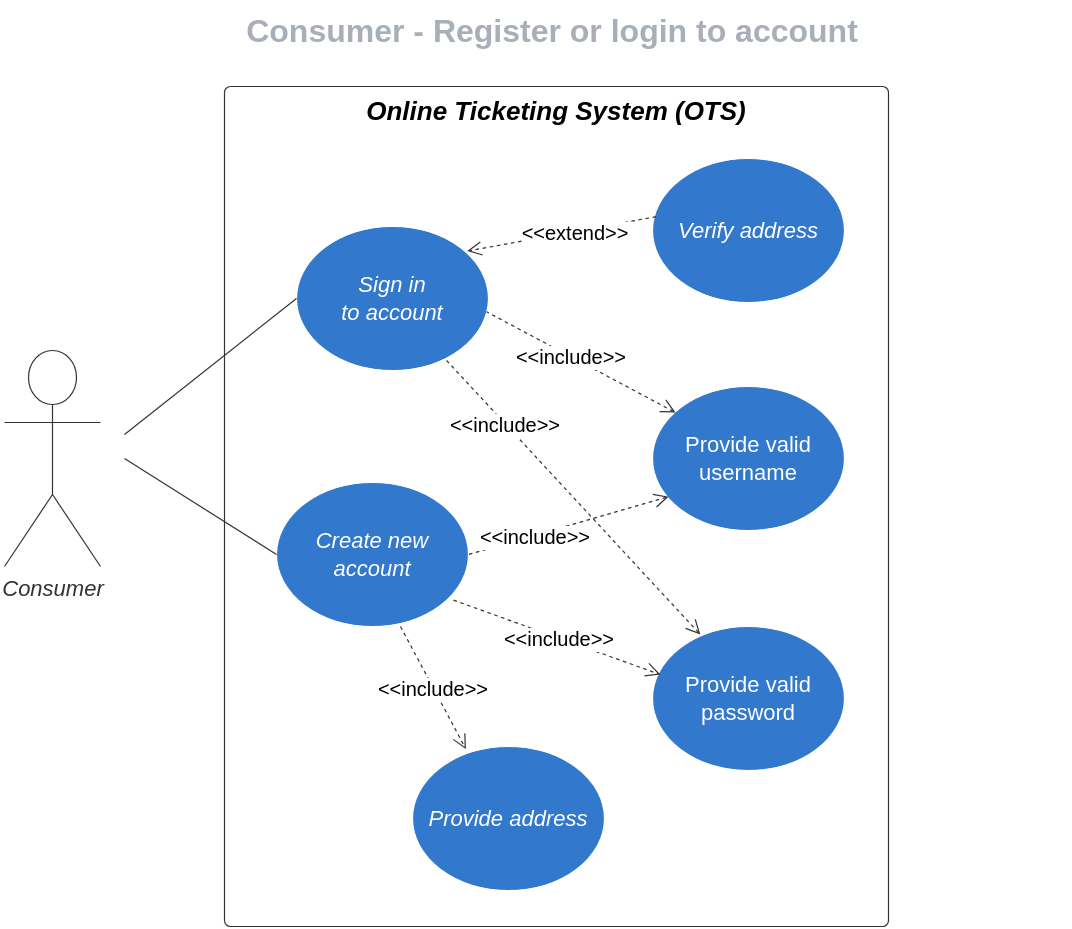 <mxfile version="12.8.4" type="github" pages="3"><diagram id="ep4GXjisRfHK_vgKuoRm" name="Consumer - Register or login to account"><mxGraphModel dx="1186" dy="764" grid="1" gridSize="10" guides="1" tooltips="1" connect="1" arrows="1" fold="1" page="1" pageScale="1" pageWidth="827" pageHeight="1169" math="0" shadow="0"><root><mxCell id="0"/><mxCell id="1" parent="0"/><mxCell id="VAb5-juboVaMqVpaKieZ-1" value="Online Ticketing System (OTS)" style="html=1;whiteSpace=wrap;container=1;fontSize=13;fontColor=#000000;fontStyle=3;spacing=0;verticalAlign=top;strokeColor=#333333;strokeOpacity=100;fillOpacity=0;rounded=1;absoluteArcSize=1;arcSize=6;fillColor=#000000;strokeWidth=0.6;" parent="1" vertex="1"><mxGeometry x="242" y="150" width="332" height="420" as="geometry"><mxRectangle x="230" y="165" width="220" height="20" as="alternateBounds"/></mxGeometry></mxCell><mxCell id="VAb5-juboVaMqVpaKieZ-2" value="Consumer" style="html=1;whiteSpace=wrap;shape=umlActor;labelPosition=center;verticalLabelPosition=bottom;verticalAlign=top;whiteSpace=nowrap;fontSize=11;fontColor=#333333;fontStyle=2;spacing=0;strokeColor=#333333;strokeOpacity=100;rounded=1;absoluteArcSize=1;arcSize=6;fillColor=#ffffff;strokeWidth=0.6;" parent="1" vertex="1"><mxGeometry x="132" y="282" width="48" height="108" as="geometry"/></mxCell><mxCell id="VAb5-juboVaMqVpaKieZ-3" value="Sign in &lt;br&gt;to account" style="html=1;whiteSpace=wrap;shape=ellipse;fontSize=11;fontColor=#ffffff;fontStyle=2;align=center;spacing=0;verticalAlign=middle;strokeColor=#ffffff;strokeOpacity=100;fillOpacity=100;rounded=1;absoluteArcSize=1;arcSize=6;fillColor=#3278cc;strokeWidth=0.6;" parent="1" vertex="1"><mxGeometry x="278" y="220" width="96" height="72" as="geometry"/></mxCell><mxCell id="VAb5-juboVaMqVpaKieZ-4" value="Create new &lt;br&gt;account" style="html=1;whiteSpace=wrap;shape=ellipse;fontSize=11;fontColor=#ffffff;fontStyle=2;align=center;spacing=0;verticalAlign=middle;strokeColor=#ffffff;strokeOpacity=100;fillOpacity=100;rounded=1;absoluteArcSize=1;arcSize=6;fillColor=#3278cc;strokeWidth=0.6;" parent="1" vertex="1"><mxGeometry x="268" y="348" width="96" height="72" as="geometry"/></mxCell><mxCell id="VAb5-juboVaMqVpaKieZ-5" value="Provide address" style="html=1;whiteSpace=wrap;shape=ellipse;fontSize=11;fontColor=#ffffff;fontStyle=2;align=center;spacing=0;verticalAlign=middle;strokeColor=#ffffff;strokeOpacity=100;fillOpacity=100;rounded=1;absoluteArcSize=1;arcSize=6;fillColor=#3278cc;strokeWidth=0.6;" parent="1" vertex="1"><mxGeometry x="336" y="480" width="96" height="72" as="geometry"/></mxCell><mxCell id="VAb5-juboVaMqVpaKieZ-6" value="Provide valid username" style="html=1;whiteSpace=wrap;shape=ellipse;fontSize=11;fontColor=#ffffff;align=center;spacing=0;verticalAlign=middle;strokeColor=#ffffff;strokeOpacity=100;fillOpacity=100;rounded=1;absoluteArcSize=1;arcSize=6;fillColor=#3278cc;strokeWidth=0.6;" parent="1" vertex="1"><mxGeometry x="456" y="300" width="96" height="72" as="geometry"/></mxCell><mxCell id="VAb5-juboVaMqVpaKieZ-7" value="" style="html=1;jettySize=18;fontSize=11;strokeColor=#333333;strokeOpacity=100;strokeWidth=0.6;rounded=1;arcSize=10;startArrow=none;;endArrow=none;;entryX=-0.003;entryY=0.5;entryPerimeter=1;" parent="1" target="VAb5-juboVaMqVpaKieZ-3" edge="1"><mxGeometry width="100" height="100" relative="1" as="geometry"><mxPoint x="192" y="324" as="sourcePoint"/></mxGeometry></mxCell><mxCell id="VAb5-juboVaMqVpaKieZ-8" value="" style="html=1;jettySize=18;fontSize=11;strokeColor=#333333;strokeOpacity=100;strokeWidth=0.6;rounded=1;arcSize=10;startArrow=none;;endArrow=none;;entryX=-0.003;entryY=0.5;entryPerimeter=1;" parent="1" target="VAb5-juboVaMqVpaKieZ-4" edge="1"><mxGeometry width="100" height="100" relative="1" as="geometry"><mxPoint x="192" y="336" as="sourcePoint"/></mxGeometry></mxCell><mxCell id="VAb5-juboVaMqVpaKieZ-9" value="" style="html=1;jettySize=18;fontSize=11;strokeColor=#333333;strokeOpacity=100;dashed=1;strokeWidth=0.6;rounded=1;arcSize=10;startArrow=open;;endArrow=none;;exitX=0.084;exitY=0.765;exitPerimeter=0;entryX=1.003;entryY=0.5;entryPerimeter=1;exitDx=0;exitDy=0;" parent="1" source="VAb5-juboVaMqVpaKieZ-6" target="VAb5-juboVaMqVpaKieZ-4" edge="1"><mxGeometry width="100" height="100" relative="1" as="geometry"/></mxCell><mxCell id="VAb5-juboVaMqVpaKieZ-10" value="&amp;lt;&amp;lt;include&amp;gt;&amp;gt;" style="text;html=1;resizable=0;labelBackgroundColor=#ffffff;align=center;verticalAlign=middle;fontSize=10;" parent="VAb5-juboVaMqVpaKieZ-9" vertex="1"><mxGeometry x="0.357" relative="1" as="geometry"/></mxCell><mxCell id="VAb5-juboVaMqVpaKieZ-11" value="Consumer - Register or login to account" style="html=1;whiteSpace=wrap;;fontSize=16;fontColor=#a9afb8;fontStyle=1;align=center;spacingLeft=5.628;spacingRight=9.38;spacingTop=2.68;spacing=4;strokeOpacity=0;fillOpacity=0;rounded=1;absoluteArcSize=1;arcSize=9.6;fillColor=#ffffff;strokeWidth=1.2;" parent="1" vertex="1"><mxGeometry x="152" y="108" width="512" height="25" as="geometry"/></mxCell><mxCell id="VAb5-juboVaMqVpaKieZ-12" value="" style="html=1;whiteSpace=wrap;;fontSize=11;align=center;spacingLeft=5.628;spacingRight=9.38;spacingTop=2.68;spacing=4;strokeOpacity=0;fillOpacity=0;rounded=1;absoluteArcSize=1;arcSize=9.6;fillColor=#ffffff;strokeWidth=1.2;" parent="1" vertex="1"><mxGeometry x="152" y="133" width="512" height="11" as="geometry"/></mxCell><mxCell id="VAb5-juboVaMqVpaKieZ-13" value="Provide valid password" style="html=1;whiteSpace=wrap;shape=ellipse;fontSize=11;fontColor=#ffffff;spacing=0;strokeColor=#ffffff;strokeOpacity=100;fillOpacity=100;rounded=1;absoluteArcSize=1;arcSize=9.6;fillColor=#3278cc;strokeWidth=0.6;" parent="1" vertex="1"><mxGeometry x="456" y="420" width="96" height="72" as="geometry"/></mxCell><mxCell id="VAb5-juboVaMqVpaKieZ-14" value="" style="html=1;jettySize=18;fontSize=11;strokeColor=#333333;strokeOpacity=100;dashed=1;strokeWidth=0.6;rounded=1;arcSize=10;startArrow=none;;endArrow=open;;exitX=0.922;exitY=0.817;exitPerimeter=0;entryX=0.041;entryY=0.334;entryPerimeter=0;entryDx=0;entryDy=0;exitDx=0;exitDy=0;" parent="1" source="VAb5-juboVaMqVpaKieZ-4" target="VAb5-juboVaMqVpaKieZ-13" edge="1"><mxGeometry width="100" height="100" relative="1" as="geometry"/></mxCell><mxCell id="VAb5-juboVaMqVpaKieZ-15" value="&amp;lt;&amp;lt;include&amp;gt;&amp;gt;" style="text;html=1;resizable=0;labelBackgroundColor=#ffffff;align=center;verticalAlign=middle;fontSize=10;" parent="VAb5-juboVaMqVpaKieZ-14" vertex="1"><mxGeometry relative="1" as="geometry"/></mxCell><mxCell id="VAb5-juboVaMqVpaKieZ-16" value="" style="html=1;jettySize=18;fontSize=11;strokeColor=#333333;strokeOpacity=100;dashed=1;strokeWidth=0.6;rounded=1;arcSize=10;startArrow=none;;endArrow=open;;entryX=0.278;entryY=0.018;entryPerimeter=0;entryDx=0;entryDy=0;" parent="1" target="VAb5-juboVaMqVpaKieZ-5" edge="1"><mxGeometry width="100" height="100" relative="1" as="geometry"><mxPoint x="330" y="420" as="sourcePoint"/></mxGeometry></mxCell><mxCell id="VAb5-juboVaMqVpaKieZ-17" value="&amp;lt;&amp;lt;include&amp;gt;&amp;gt;" style="text;html=1;resizable=0;labelBackgroundColor=#ffffff;align=center;verticalAlign=middle;fontSize=10;" parent="VAb5-juboVaMqVpaKieZ-16" vertex="1"><mxGeometry relative="1" as="geometry"/></mxCell><mxCell id="VAb5-juboVaMqVpaKieZ-18" value="" style="html=1;jettySize=18;fontSize=11;strokeColor=#333333;strokeOpacity=100;dashed=1;strokeWidth=0.6;rounded=1;arcSize=10;startArrow=open;;endArrow=none;;exitX=0.12;exitY=0.181;exitPerimeter=0;entryX=0.99;entryY=0.592;entryPerimeter=0;exitDx=0;exitDy=0;entryDx=0;entryDy=0;" parent="1" source="VAb5-juboVaMqVpaKieZ-6" target="VAb5-juboVaMqVpaKieZ-3" edge="1"><mxGeometry width="100" height="100" relative="1" as="geometry"/></mxCell><mxCell id="VAb5-juboVaMqVpaKieZ-19" value="&amp;lt;&amp;lt;include&amp;gt;&amp;gt;" style="text;html=1;resizable=0;labelBackgroundColor=#ffffff;align=center;verticalAlign=middle;fontSize=10;" parent="VAb5-juboVaMqVpaKieZ-18" vertex="1"><mxGeometry x="0.125" relative="1" as="geometry"/></mxCell><mxCell id="VAb5-juboVaMqVpaKieZ-20" value="" style="html=1;jettySize=18;fontSize=11;strokeColor=#333333;strokeOpacity=100;dashed=1;strokeWidth=0.6;rounded=1;arcSize=10;startArrow=open;;endArrow=none;;exitX=0.249;exitY=0.056;exitPerimeter=0;entryX=0.767;entryY=0.909;entryPerimeter=0;exitDx=0;exitDy=0;entryDx=0;entryDy=0;" parent="1" source="VAb5-juboVaMqVpaKieZ-13" target="VAb5-juboVaMqVpaKieZ-3" edge="1"><mxGeometry width="100" height="100" relative="1" as="geometry"/></mxCell><mxCell id="VAb5-juboVaMqVpaKieZ-21" value="&amp;lt;&amp;lt;include&amp;gt;&amp;gt;" style="text;html=1;resizable=0;labelBackgroundColor=#ffffff;align=center;verticalAlign=middle;fontSize=10;" parent="VAb5-juboVaMqVpaKieZ-20" vertex="1"><mxGeometry x="0.526" relative="1" as="geometry"/></mxCell><mxCell id="VAb5-juboVaMqVpaKieZ-22" value="Verify address" style="html=1;whiteSpace=wrap;shape=ellipse;fontSize=11;fontColor=#ffffff;fontStyle=2;align=center;spacing=0;verticalAlign=middle;strokeColor=#ffffff;strokeOpacity=100;fillOpacity=100;rounded=1;absoluteArcSize=1;arcSize=6;fillColor=#3278cc;strokeWidth=0.6;" parent="1" vertex="1"><mxGeometry x="456" y="186" width="96" height="72" as="geometry"/></mxCell><mxCell id="VAb5-juboVaMqVpaKieZ-23" value="" style="html=1;jettySize=18;fontSize=11;strokeColor=#333333;strokeOpacity=100;dashed=1;strokeWidth=0.6;rounded=1;arcSize=10;startArrow=none;;endArrow=open;;entryX=0.889;entryY=0.171;entryPerimeter=0;entryDx=0;entryDy=0;exitX=0.019;exitY=0.404;exitDx=0;exitDy=0;exitPerimeter=0;" parent="1" source="VAb5-juboVaMqVpaKieZ-22" target="VAb5-juboVaMqVpaKieZ-3" edge="1"><mxGeometry width="100" height="100" relative="1" as="geometry"><mxPoint x="456" y="212" as="sourcePoint"/></mxGeometry></mxCell><mxCell id="VAb5-juboVaMqVpaKieZ-24" value="&amp;lt;&amp;lt;extend&amp;gt;&amp;gt;" style="text;html=1;resizable=0;labelBackgroundColor=#ffffff;align=center;verticalAlign=middle;fontSize=10;" parent="VAb5-juboVaMqVpaKieZ-23" vertex="1"><mxGeometry x="-0.125" relative="1" as="geometry"/></mxCell></root></mxGraphModel></diagram><diagram id="UYZbQLfupx8sBC_aytdF" name="Consumer - View list of shows"><mxGraphModel dx="1186" dy="764" grid="1" gridSize="10" guides="1" tooltips="1" connect="1" arrows="1" fold="1" page="1" pageScale="1" pageWidth="827" pageHeight="1169" math="0" shadow="0"><root><mxCell id="f_f85VDph8Gd2Aj1T1y7-0"/><mxCell id="f_f85VDph8Gd2Aj1T1y7-1" parent="f_f85VDph8Gd2Aj1T1y7-0"/><mxCell id="jLDb9U_fpvNs3R30799g-0" value="Online Ticketing System (OTS)" style="html=1;whiteSpace=wrap;container=1;fontSize=13;fontColor=#000000;fontStyle=3;spacing=0;verticalAlign=top;strokeColor=#333333;strokeOpacity=100;fillOpacity=0;rounded=1;absoluteArcSize=1;arcSize=6;fillColor=#000000;strokeWidth=0.6;" vertex="1" parent="f_f85VDph8Gd2Aj1T1y7-1"><mxGeometry x="242" y="156" width="332" height="300" as="geometry"/></mxCell><mxCell id="jLDb9U_fpvNs3R30799g-1" value="Consumer" style="html=1;whiteSpace=wrap;shape=umlActor;labelPosition=center;verticalLabelPosition=bottom;verticalAlign=top;whiteSpace=nowrap;fontSize=11;fontColor=#333333;fontStyle=2;spacing=0;strokeColor=#333333;strokeOpacity=100;rounded=1;absoluteArcSize=1;arcSize=6;fillColor=#ffffff;strokeWidth=0.6;" vertex="1" parent="f_f85VDph8Gd2Aj1T1y7-1"><mxGeometry x="132" y="282" width="48" height="108" as="geometry"/></mxCell><mxCell id="jLDb9U_fpvNs3R30799g-2" value="View list of shows" style="html=1;whiteSpace=wrap;shape=ellipse;fontSize=11;fontColor=#ffffff;fontStyle=2;align=center;spacing=0;verticalAlign=middle;strokeColor=#ffffff;strokeOpacity=100;fillOpacity=100;rounded=1;absoluteArcSize=1;arcSize=6;fillColor=#3278cc;strokeWidth=0.6;" vertex="1" parent="f_f85VDph8Gd2Aj1T1y7-1"><mxGeometry x="276" y="288" width="96" height="72" as="geometry"/></mxCell><mxCell id="jLDb9U_fpvNs3R30799g-3" value="Filter shows by&lt;br&gt;date range" style="html=1;whiteSpace=wrap;shape=ellipse;fontSize=11;fontColor=#ffffff;align=center;spacing=0;verticalAlign=middle;strokeColor=#ffffff;strokeOpacity=100;fillOpacity=100;rounded=1;absoluteArcSize=1;arcSize=6;fillColor=#3278cc;strokeWidth=0.6;" vertex="1" parent="f_f85VDph8Gd2Aj1T1y7-1"><mxGeometry x="456" y="220" width="96" height="72" as="geometry"/></mxCell><mxCell id="jLDb9U_fpvNs3R30799g-4" value="" style="html=1;jettySize=18;fontSize=11;strokeColor=#333333;strokeOpacity=100;strokeWidth=0.6;rounded=1;arcSize=10;startArrow=none;;endArrow=none;;entryX=-0.003;entryY=0.5;entryPerimeter=1;" edge="1" parent="f_f85VDph8Gd2Aj1T1y7-1" target="jLDb9U_fpvNs3R30799g-2"><mxGeometry width="100" height="100" relative="1" as="geometry"><mxPoint x="192" y="324" as="sourcePoint"/></mxGeometry></mxCell><mxCell id="jLDb9U_fpvNs3R30799g-5" value="Consumer - View list of shows" style="html=1;whiteSpace=wrap;;fontSize=16;fontColor=#a9afb8;fontStyle=1;align=center;spacingLeft=5.628;spacingRight=9.38;spacingTop=2.68;spacing=4;strokeOpacity=0;fillOpacity=0;rounded=1;absoluteArcSize=1;arcSize=9.6;fillColor=#ffffff;strokeWidth=1.2;" vertex="1" parent="f_f85VDph8Gd2Aj1T1y7-1"><mxGeometry x="152" y="108" width="512" height="25" as="geometry"/></mxCell><mxCell id="jLDb9U_fpvNs3R30799g-6" value="" style="html=1;whiteSpace=wrap;;fontSize=11;align=center;spacingLeft=5.628;spacingRight=9.38;spacingTop=2.68;spacing=4;strokeOpacity=0;fillOpacity=0;rounded=1;absoluteArcSize=1;arcSize=9.6;fillColor=#ffffff;strokeWidth=1.2;" vertex="1" parent="f_f85VDph8Gd2Aj1T1y7-1"><mxGeometry x="152" y="133" width="512" height="11" as="geometry"/></mxCell><mxCell id="jLDb9U_fpvNs3R30799g-7" value="Sign in &lt;br&gt;to account" style="html=1;whiteSpace=wrap;shape=ellipse;fontSize=11;fontColor=#ffffff;fontStyle=2;align=center;spacing=0;strokeColor=#ffffff;strokeOpacity=100;fillOpacity=100;rounded=1;absoluteArcSize=1;arcSize=9.6;fillColor=#3278cc;strokeWidth=0.6;" vertex="1" parent="f_f85VDph8Gd2Aj1T1y7-1"><mxGeometry x="456" y="348" width="96" height="72" as="geometry"/></mxCell><mxCell id="jLDb9U_fpvNs3R30799g-8" value="" style="html=1;jettySize=18;fontSize=11;strokeColor=#333333;strokeOpacity=100;dashed=1;strokeWidth=0.6;rounded=1;arcSize=10;startArrow=none;;endArrow=open;;exitX=-0.003;exitY=0.5;exitPerimeter=1;" edge="1" parent="f_f85VDph8Gd2Aj1T1y7-1" source="jLDb9U_fpvNs3R30799g-3"><mxGeometry width="100" height="100" relative="1" as="geometry"><mxPoint x="370" y="304" as="targetPoint"/></mxGeometry></mxCell><mxCell id="jLDb9U_fpvNs3R30799g-9" value="&amp;lt;&amp;lt;extend&amp;gt;&amp;gt;" style="text;html=1;resizable=0;labelBackgroundColor=#ffffff;align=center;verticalAlign=middle;fontSize=10;" vertex="1" parent="jLDb9U_fpvNs3R30799g-8"><mxGeometry x="-0.125" relative="1" as="geometry"/></mxCell><mxCell id="jLDb9U_fpvNs3R30799g-10" value="" style="html=1;jettySize=18;fontSize=11;strokeColor=#333333;strokeOpacity=100;dashed=1;strokeWidth=0.6;rounded=1;arcSize=10;startArrow=open;;endArrow=none;;entryX=0.96;entryY=0.704;entryPerimeter=1;exitX=0.01;exitY=0.361;exitDx=0;exitDy=0;exitPerimeter=0;" edge="1" parent="f_f85VDph8Gd2Aj1T1y7-1" source="jLDb9U_fpvNs3R30799g-7" target="jLDb9U_fpvNs3R30799g-2"><mxGeometry width="100" height="100" relative="1" as="geometry"><mxPoint x="456" y="380" as="sourcePoint"/></mxGeometry></mxCell><mxCell id="jLDb9U_fpvNs3R30799g-11" value="&amp;lt;&amp;lt;include&amp;gt;&amp;gt;" style="text;html=1;resizable=0;labelBackgroundColor=#ffffff;align=center;verticalAlign=middle;fontSize=10;" vertex="1" parent="jLDb9U_fpvNs3R30799g-10"><mxGeometry x="0.203" relative="1" as="geometry"/></mxCell></root></mxGraphModel></diagram><diagram id="4i8ymfrEpb3wUC466EEV" name="Page-3"><mxGraphModel dx="1186" dy="764" grid="1" gridSize="10" guides="1" tooltips="1" connect="1" arrows="1" fold="1" page="1" pageScale="1" pageWidth="827" pageHeight="1169" math="0" shadow="0"><root><mxCell id="4GhM-R23etMm0T79-Dqf-0"/><mxCell id="4GhM-R23etMm0T79-Dqf-1" parent="4GhM-R23etMm0T79-Dqf-0"/></root></mxGraphModel></diagram></mxfile>